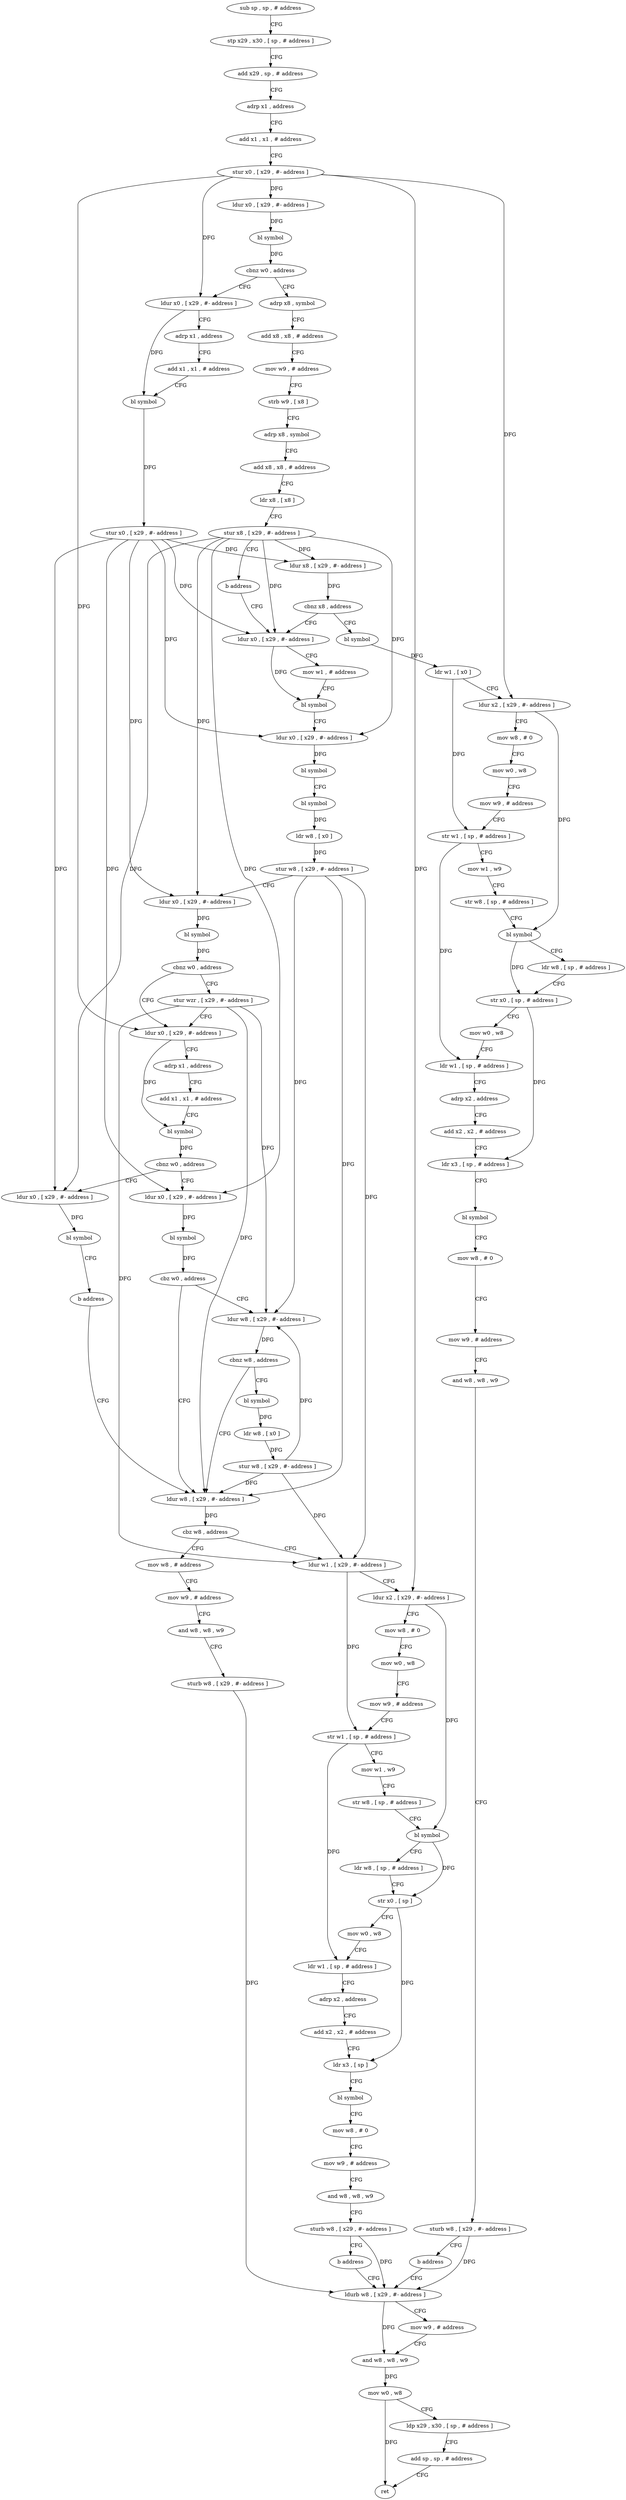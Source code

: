 digraph "func" {
"4204724" [label = "sub sp , sp , # address" ]
"4204728" [label = "stp x29 , x30 , [ sp , # address ]" ]
"4204732" [label = "add x29 , sp , # address" ]
"4204736" [label = "adrp x1 , address" ]
"4204740" [label = "add x1 , x1 , # address" ]
"4204744" [label = "stur x0 , [ x29 , #- address ]" ]
"4204748" [label = "ldur x0 , [ x29 , #- address ]" ]
"4204752" [label = "bl symbol" ]
"4204756" [label = "cbnz w0 , address" ]
"4204796" [label = "ldur x0 , [ x29 , #- address ]" ]
"4204760" [label = "adrp x8 , symbol" ]
"4204800" [label = "adrp x1 , address" ]
"4204804" [label = "add x1 , x1 , # address" ]
"4204808" [label = "bl symbol" ]
"4204812" [label = "stur x0 , [ x29 , #- address ]" ]
"4204816" [label = "ldur x8 , [ x29 , #- address ]" ]
"4204820" [label = "cbnz x8 , address" ]
"4204916" [label = "ldur x0 , [ x29 , #- address ]" ]
"4204824" [label = "bl symbol" ]
"4204764" [label = "add x8 , x8 , # address" ]
"4204768" [label = "mov w9 , # address" ]
"4204772" [label = "strb w9 , [ x8 ]" ]
"4204776" [label = "adrp x8 , symbol" ]
"4204780" [label = "add x8 , x8 , # address" ]
"4204784" [label = "ldr x8 , [ x8 ]" ]
"4204788" [label = "stur x8 , [ x29 , #- address ]" ]
"4204792" [label = "b address" ]
"4204920" [label = "mov w1 , # address" ]
"4204924" [label = "bl symbol" ]
"4204928" [label = "ldur x0 , [ x29 , #- address ]" ]
"4204932" [label = "bl symbol" ]
"4204936" [label = "bl symbol" ]
"4204940" [label = "ldr w8 , [ x0 ]" ]
"4204944" [label = "stur w8 , [ x29 , #- address ]" ]
"4204948" [label = "ldur x0 , [ x29 , #- address ]" ]
"4204952" [label = "bl symbol" ]
"4204956" [label = "cbnz w0 , address" ]
"4204964" [label = "ldur x0 , [ x29 , #- address ]" ]
"4204960" [label = "stur wzr , [ x29 , #- address ]" ]
"4204828" [label = "ldr w1 , [ x0 ]" ]
"4204832" [label = "ldur x2 , [ x29 , #- address ]" ]
"4204836" [label = "mov w8 , # 0" ]
"4204840" [label = "mov w0 , w8" ]
"4204844" [label = "mov w9 , # address" ]
"4204848" [label = "str w1 , [ sp , # address ]" ]
"4204852" [label = "mov w1 , w9" ]
"4204856" [label = "str w8 , [ sp , # address ]" ]
"4204860" [label = "bl symbol" ]
"4204864" [label = "ldr w8 , [ sp , # address ]" ]
"4204868" [label = "str x0 , [ sp , # address ]" ]
"4204872" [label = "mov w0 , w8" ]
"4204876" [label = "ldr w1 , [ sp , # address ]" ]
"4204880" [label = "adrp x2 , address" ]
"4204884" [label = "add x2 , x2 , # address" ]
"4204888" [label = "ldr x3 , [ sp , # address ]" ]
"4204892" [label = "bl symbol" ]
"4204896" [label = "mov w8 , # 0" ]
"4204900" [label = "mov w9 , # address" ]
"4204904" [label = "and w8 , w8 , w9" ]
"4204908" [label = "sturb w8 , [ x29 , #- address ]" ]
"4204912" [label = "b address" ]
"4205140" [label = "ldurb w8 , [ x29 , #- address ]" ]
"4204968" [label = "adrp x1 , address" ]
"4204972" [label = "add x1 , x1 , # address" ]
"4204976" [label = "bl symbol" ]
"4204980" [label = "cbnz w0 , address" ]
"4204996" [label = "ldur x0 , [ x29 , #- address ]" ]
"4204984" [label = "ldur x0 , [ x29 , #- address ]" ]
"4205144" [label = "mov w9 , # address" ]
"4205148" [label = "and w8 , w8 , w9" ]
"4205152" [label = "mov w0 , w8" ]
"4205156" [label = "ldp x29 , x30 , [ sp , # address ]" ]
"4205160" [label = "add sp , sp , # address" ]
"4205164" [label = "ret" ]
"4205000" [label = "bl symbol" ]
"4205004" [label = "cbz w0 , address" ]
"4205028" [label = "ldur w8 , [ x29 , #- address ]" ]
"4205008" [label = "ldur w8 , [ x29 , #- address ]" ]
"4204988" [label = "bl symbol" ]
"4204992" [label = "b address" ]
"4205032" [label = "cbz w8 , address" ]
"4205124" [label = "mov w8 , # address" ]
"4205036" [label = "ldur w1 , [ x29 , #- address ]" ]
"4205012" [label = "cbnz w8 , address" ]
"4205016" [label = "bl symbol" ]
"4205128" [label = "mov w9 , # address" ]
"4205132" [label = "and w8 , w8 , w9" ]
"4205136" [label = "sturb w8 , [ x29 , #- address ]" ]
"4205040" [label = "ldur x2 , [ x29 , #- address ]" ]
"4205044" [label = "mov w8 , # 0" ]
"4205048" [label = "mov w0 , w8" ]
"4205052" [label = "mov w9 , # address" ]
"4205056" [label = "str w1 , [ sp , # address ]" ]
"4205060" [label = "mov w1 , w9" ]
"4205064" [label = "str w8 , [ sp , # address ]" ]
"4205068" [label = "bl symbol" ]
"4205072" [label = "ldr w8 , [ sp , # address ]" ]
"4205076" [label = "str x0 , [ sp ]" ]
"4205080" [label = "mov w0 , w8" ]
"4205084" [label = "ldr w1 , [ sp , # address ]" ]
"4205088" [label = "adrp x2 , address" ]
"4205092" [label = "add x2 , x2 , # address" ]
"4205096" [label = "ldr x3 , [ sp ]" ]
"4205100" [label = "bl symbol" ]
"4205104" [label = "mov w8 , # 0" ]
"4205108" [label = "mov w9 , # address" ]
"4205112" [label = "and w8 , w8 , w9" ]
"4205116" [label = "sturb w8 , [ x29 , #- address ]" ]
"4205120" [label = "b address" ]
"4205020" [label = "ldr w8 , [ x0 ]" ]
"4205024" [label = "stur w8 , [ x29 , #- address ]" ]
"4204724" -> "4204728" [ label = "CFG" ]
"4204728" -> "4204732" [ label = "CFG" ]
"4204732" -> "4204736" [ label = "CFG" ]
"4204736" -> "4204740" [ label = "CFG" ]
"4204740" -> "4204744" [ label = "CFG" ]
"4204744" -> "4204748" [ label = "DFG" ]
"4204744" -> "4204796" [ label = "DFG" ]
"4204744" -> "4204832" [ label = "DFG" ]
"4204744" -> "4204964" [ label = "DFG" ]
"4204744" -> "4205040" [ label = "DFG" ]
"4204748" -> "4204752" [ label = "DFG" ]
"4204752" -> "4204756" [ label = "DFG" ]
"4204756" -> "4204796" [ label = "CFG" ]
"4204756" -> "4204760" [ label = "CFG" ]
"4204796" -> "4204800" [ label = "CFG" ]
"4204796" -> "4204808" [ label = "DFG" ]
"4204760" -> "4204764" [ label = "CFG" ]
"4204800" -> "4204804" [ label = "CFG" ]
"4204804" -> "4204808" [ label = "CFG" ]
"4204808" -> "4204812" [ label = "DFG" ]
"4204812" -> "4204816" [ label = "DFG" ]
"4204812" -> "4204916" [ label = "DFG" ]
"4204812" -> "4204928" [ label = "DFG" ]
"4204812" -> "4204948" [ label = "DFG" ]
"4204812" -> "4204996" [ label = "DFG" ]
"4204812" -> "4204984" [ label = "DFG" ]
"4204816" -> "4204820" [ label = "DFG" ]
"4204820" -> "4204916" [ label = "CFG" ]
"4204820" -> "4204824" [ label = "CFG" ]
"4204916" -> "4204920" [ label = "CFG" ]
"4204916" -> "4204924" [ label = "DFG" ]
"4204824" -> "4204828" [ label = "DFG" ]
"4204764" -> "4204768" [ label = "CFG" ]
"4204768" -> "4204772" [ label = "CFG" ]
"4204772" -> "4204776" [ label = "CFG" ]
"4204776" -> "4204780" [ label = "CFG" ]
"4204780" -> "4204784" [ label = "CFG" ]
"4204784" -> "4204788" [ label = "CFG" ]
"4204788" -> "4204792" [ label = "CFG" ]
"4204788" -> "4204816" [ label = "DFG" ]
"4204788" -> "4204916" [ label = "DFG" ]
"4204788" -> "4204928" [ label = "DFG" ]
"4204788" -> "4204948" [ label = "DFG" ]
"4204788" -> "4204996" [ label = "DFG" ]
"4204788" -> "4204984" [ label = "DFG" ]
"4204792" -> "4204916" [ label = "CFG" ]
"4204920" -> "4204924" [ label = "CFG" ]
"4204924" -> "4204928" [ label = "CFG" ]
"4204928" -> "4204932" [ label = "DFG" ]
"4204932" -> "4204936" [ label = "CFG" ]
"4204936" -> "4204940" [ label = "DFG" ]
"4204940" -> "4204944" [ label = "DFG" ]
"4204944" -> "4204948" [ label = "CFG" ]
"4204944" -> "4205028" [ label = "DFG" ]
"4204944" -> "4205008" [ label = "DFG" ]
"4204944" -> "4205036" [ label = "DFG" ]
"4204948" -> "4204952" [ label = "DFG" ]
"4204952" -> "4204956" [ label = "DFG" ]
"4204956" -> "4204964" [ label = "CFG" ]
"4204956" -> "4204960" [ label = "CFG" ]
"4204964" -> "4204968" [ label = "CFG" ]
"4204964" -> "4204976" [ label = "DFG" ]
"4204960" -> "4204964" [ label = "CFG" ]
"4204960" -> "4205028" [ label = "DFG" ]
"4204960" -> "4205008" [ label = "DFG" ]
"4204960" -> "4205036" [ label = "DFG" ]
"4204828" -> "4204832" [ label = "CFG" ]
"4204828" -> "4204848" [ label = "DFG" ]
"4204832" -> "4204836" [ label = "CFG" ]
"4204832" -> "4204860" [ label = "DFG" ]
"4204836" -> "4204840" [ label = "CFG" ]
"4204840" -> "4204844" [ label = "CFG" ]
"4204844" -> "4204848" [ label = "CFG" ]
"4204848" -> "4204852" [ label = "CFG" ]
"4204848" -> "4204876" [ label = "DFG" ]
"4204852" -> "4204856" [ label = "CFG" ]
"4204856" -> "4204860" [ label = "CFG" ]
"4204860" -> "4204864" [ label = "CFG" ]
"4204860" -> "4204868" [ label = "DFG" ]
"4204864" -> "4204868" [ label = "CFG" ]
"4204868" -> "4204872" [ label = "CFG" ]
"4204868" -> "4204888" [ label = "DFG" ]
"4204872" -> "4204876" [ label = "CFG" ]
"4204876" -> "4204880" [ label = "CFG" ]
"4204880" -> "4204884" [ label = "CFG" ]
"4204884" -> "4204888" [ label = "CFG" ]
"4204888" -> "4204892" [ label = "CFG" ]
"4204892" -> "4204896" [ label = "CFG" ]
"4204896" -> "4204900" [ label = "CFG" ]
"4204900" -> "4204904" [ label = "CFG" ]
"4204904" -> "4204908" [ label = "CFG" ]
"4204908" -> "4204912" [ label = "CFG" ]
"4204908" -> "4205140" [ label = "DFG" ]
"4204912" -> "4205140" [ label = "CFG" ]
"4205140" -> "4205144" [ label = "CFG" ]
"4205140" -> "4205148" [ label = "DFG" ]
"4204968" -> "4204972" [ label = "CFG" ]
"4204972" -> "4204976" [ label = "CFG" ]
"4204976" -> "4204980" [ label = "DFG" ]
"4204980" -> "4204996" [ label = "CFG" ]
"4204980" -> "4204984" [ label = "CFG" ]
"4204996" -> "4205000" [ label = "DFG" ]
"4204984" -> "4204988" [ label = "DFG" ]
"4205144" -> "4205148" [ label = "CFG" ]
"4205148" -> "4205152" [ label = "DFG" ]
"4205152" -> "4205156" [ label = "CFG" ]
"4205152" -> "4205164" [ label = "DFG" ]
"4205156" -> "4205160" [ label = "CFG" ]
"4205160" -> "4205164" [ label = "CFG" ]
"4205000" -> "4205004" [ label = "DFG" ]
"4205004" -> "4205028" [ label = "CFG" ]
"4205004" -> "4205008" [ label = "CFG" ]
"4205028" -> "4205032" [ label = "DFG" ]
"4205008" -> "4205012" [ label = "DFG" ]
"4204988" -> "4204992" [ label = "CFG" ]
"4204992" -> "4205028" [ label = "CFG" ]
"4205032" -> "4205124" [ label = "CFG" ]
"4205032" -> "4205036" [ label = "CFG" ]
"4205124" -> "4205128" [ label = "CFG" ]
"4205036" -> "4205040" [ label = "CFG" ]
"4205036" -> "4205056" [ label = "DFG" ]
"4205012" -> "4205028" [ label = "CFG" ]
"4205012" -> "4205016" [ label = "CFG" ]
"4205016" -> "4205020" [ label = "DFG" ]
"4205128" -> "4205132" [ label = "CFG" ]
"4205132" -> "4205136" [ label = "CFG" ]
"4205136" -> "4205140" [ label = "DFG" ]
"4205040" -> "4205044" [ label = "CFG" ]
"4205040" -> "4205068" [ label = "DFG" ]
"4205044" -> "4205048" [ label = "CFG" ]
"4205048" -> "4205052" [ label = "CFG" ]
"4205052" -> "4205056" [ label = "CFG" ]
"4205056" -> "4205060" [ label = "CFG" ]
"4205056" -> "4205084" [ label = "DFG" ]
"4205060" -> "4205064" [ label = "CFG" ]
"4205064" -> "4205068" [ label = "CFG" ]
"4205068" -> "4205072" [ label = "CFG" ]
"4205068" -> "4205076" [ label = "DFG" ]
"4205072" -> "4205076" [ label = "CFG" ]
"4205076" -> "4205080" [ label = "CFG" ]
"4205076" -> "4205096" [ label = "DFG" ]
"4205080" -> "4205084" [ label = "CFG" ]
"4205084" -> "4205088" [ label = "CFG" ]
"4205088" -> "4205092" [ label = "CFG" ]
"4205092" -> "4205096" [ label = "CFG" ]
"4205096" -> "4205100" [ label = "CFG" ]
"4205100" -> "4205104" [ label = "CFG" ]
"4205104" -> "4205108" [ label = "CFG" ]
"4205108" -> "4205112" [ label = "CFG" ]
"4205112" -> "4205116" [ label = "CFG" ]
"4205116" -> "4205120" [ label = "CFG" ]
"4205116" -> "4205140" [ label = "DFG" ]
"4205120" -> "4205140" [ label = "CFG" ]
"4205020" -> "4205024" [ label = "DFG" ]
"4205024" -> "4205028" [ label = "DFG" ]
"4205024" -> "4205008" [ label = "DFG" ]
"4205024" -> "4205036" [ label = "DFG" ]
}
